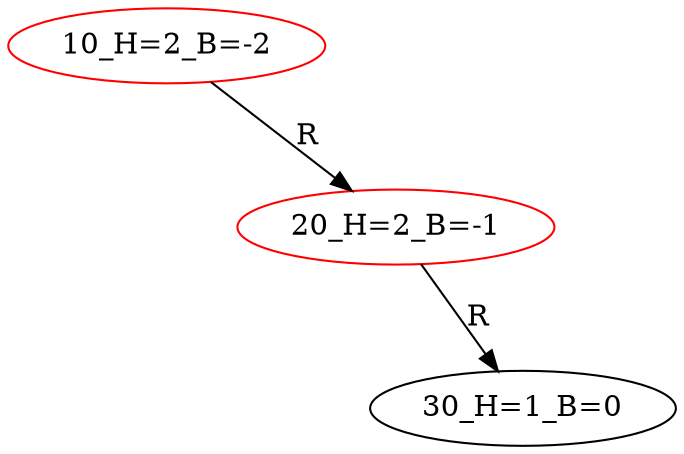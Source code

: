 digraph BiTreeBiTreeInsert {
"10_H=2_B=-2" -> {"HD0"} [label="L"] [style=invis]
"HD0" [style=invis]
"10_H=2_B=-2" -> {"20_H=2_B=-1"} [label="R"]
"20_H=2_B=-1" -> {"HD1"} [label="L"] [style=invis]
"HD1" [style=invis]
"20_H=2_B=-1" -> {"30_H=1_B=0"} [label="R"]
"10_H=2_B=-2" [color=red]
"20_H=2_B=-1" [color=red]
"30_H=1_B=0"
}
